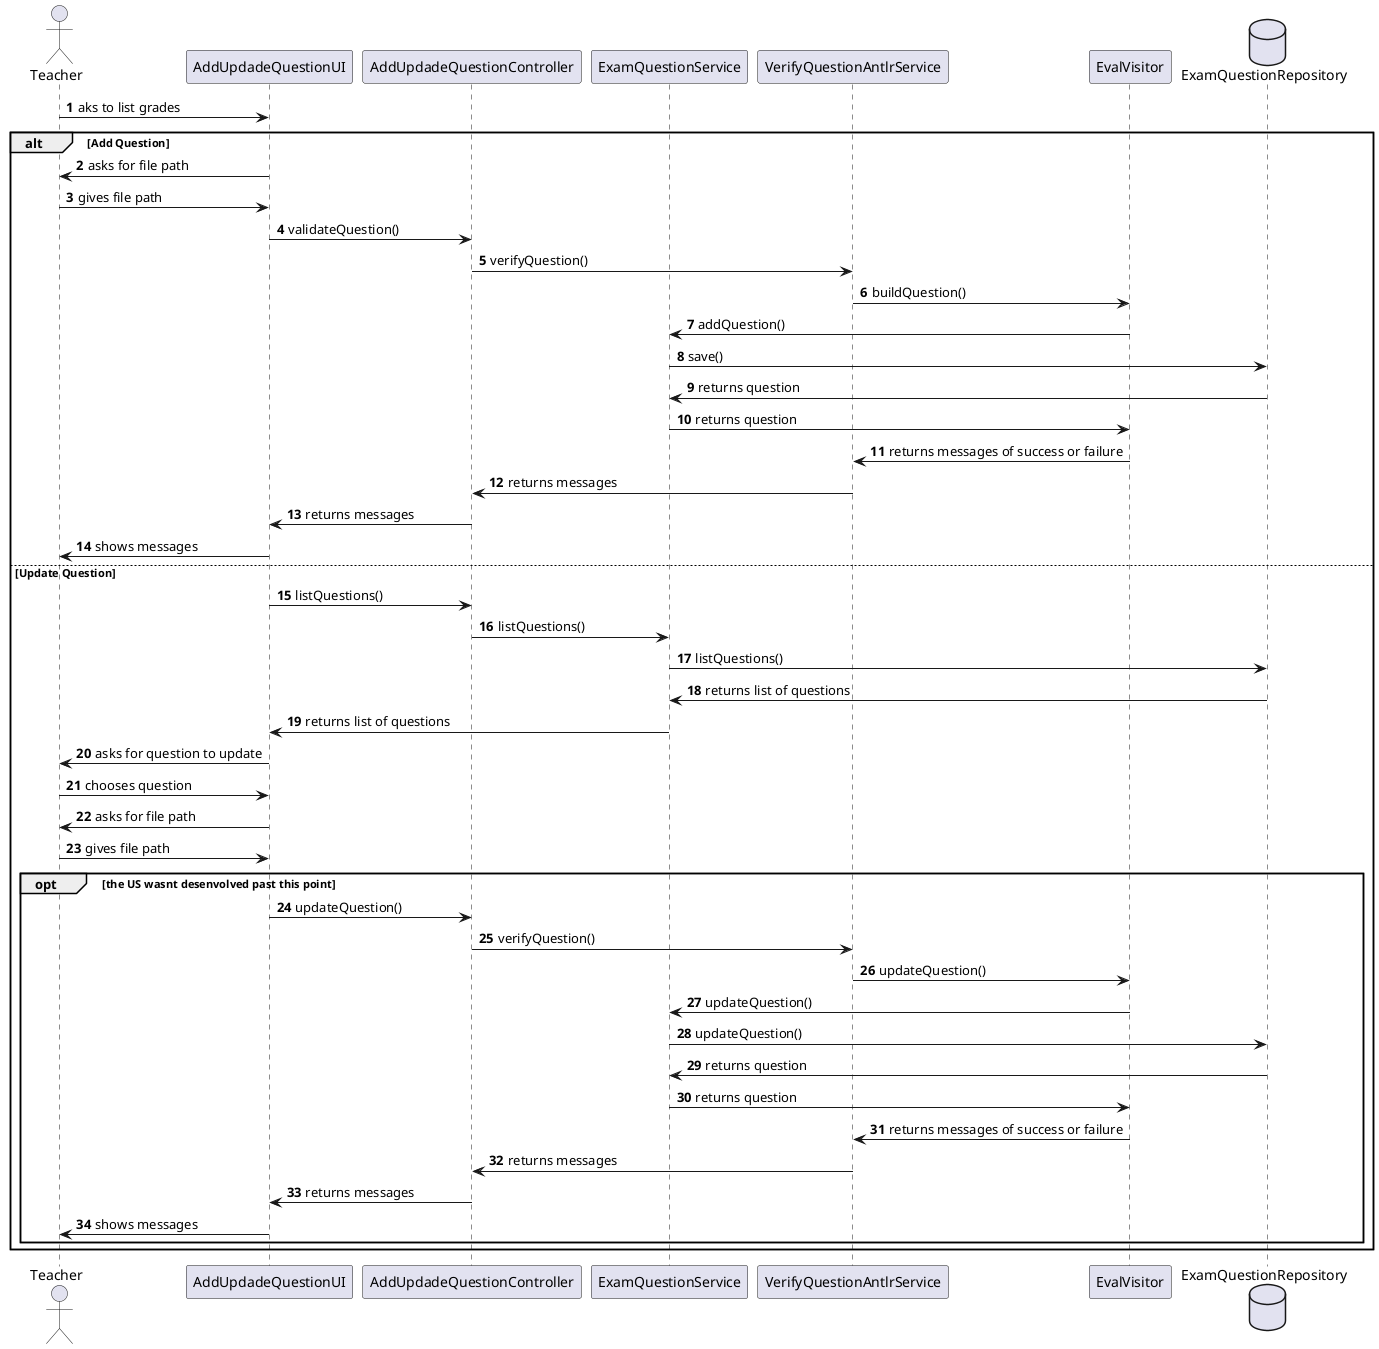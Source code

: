 @startuml

autonumber

actor Teacher as T
participant "AddUpdadeQuestionUI" as UI
participant "AddUpdadeQuestionController" as Ctr
participant "ExamQuestionService" as EQSer
participant "VerifyQuestionAntlrService" as VSer
participant "EvalVisitor" as EV
database "ExamQuestionRepository" as EQRepo

T -> UI : aks to list grades
alt Add Question
UI -> T : asks for file path
T -> UI : gives file path
UI -> Ctr : validateQuestion()
Ctr -> VSer : verifyQuestion()
VSer -> EV : buildQuestion()
EV -> EQSer : addQuestion()
EQSer -> EQRepo : save()
EQRepo -> EQSer : returns question
EQSer -> EV : returns question
EV -> VSer : returns messages of success or failure
VSer -> Ctr : returns messages
Ctr -> UI : returns messages
UI -> T : shows messages
else Update Question
UI -> Ctr : listQuestions()
Ctr -> EQSer : listQuestions()
EQSer -> EQRepo : listQuestions()
EQRepo -> EQSer : returns list of questions
EQSer -> UI : returns list of questions
UI -> T : asks for question to update
T -> UI : chooses question
UI -> T : asks for file path
T -> UI : gives file path
opt the US wasnt desenvolved past this point
UI -> Ctr : updateQuestion()
Ctr -> VSer : verifyQuestion()
VSer -> EV : updateQuestion()
EV -> EQSer : updateQuestion()
EQSer -> EQRepo : updateQuestion()
EQRepo -> EQSer : returns question
EQSer -> EV : returns question
EV -> VSer : returns messages of success or failure
VSer -> Ctr : returns messages
Ctr -> UI : returns messages
UI -> T : shows messages
end
end

@enduml